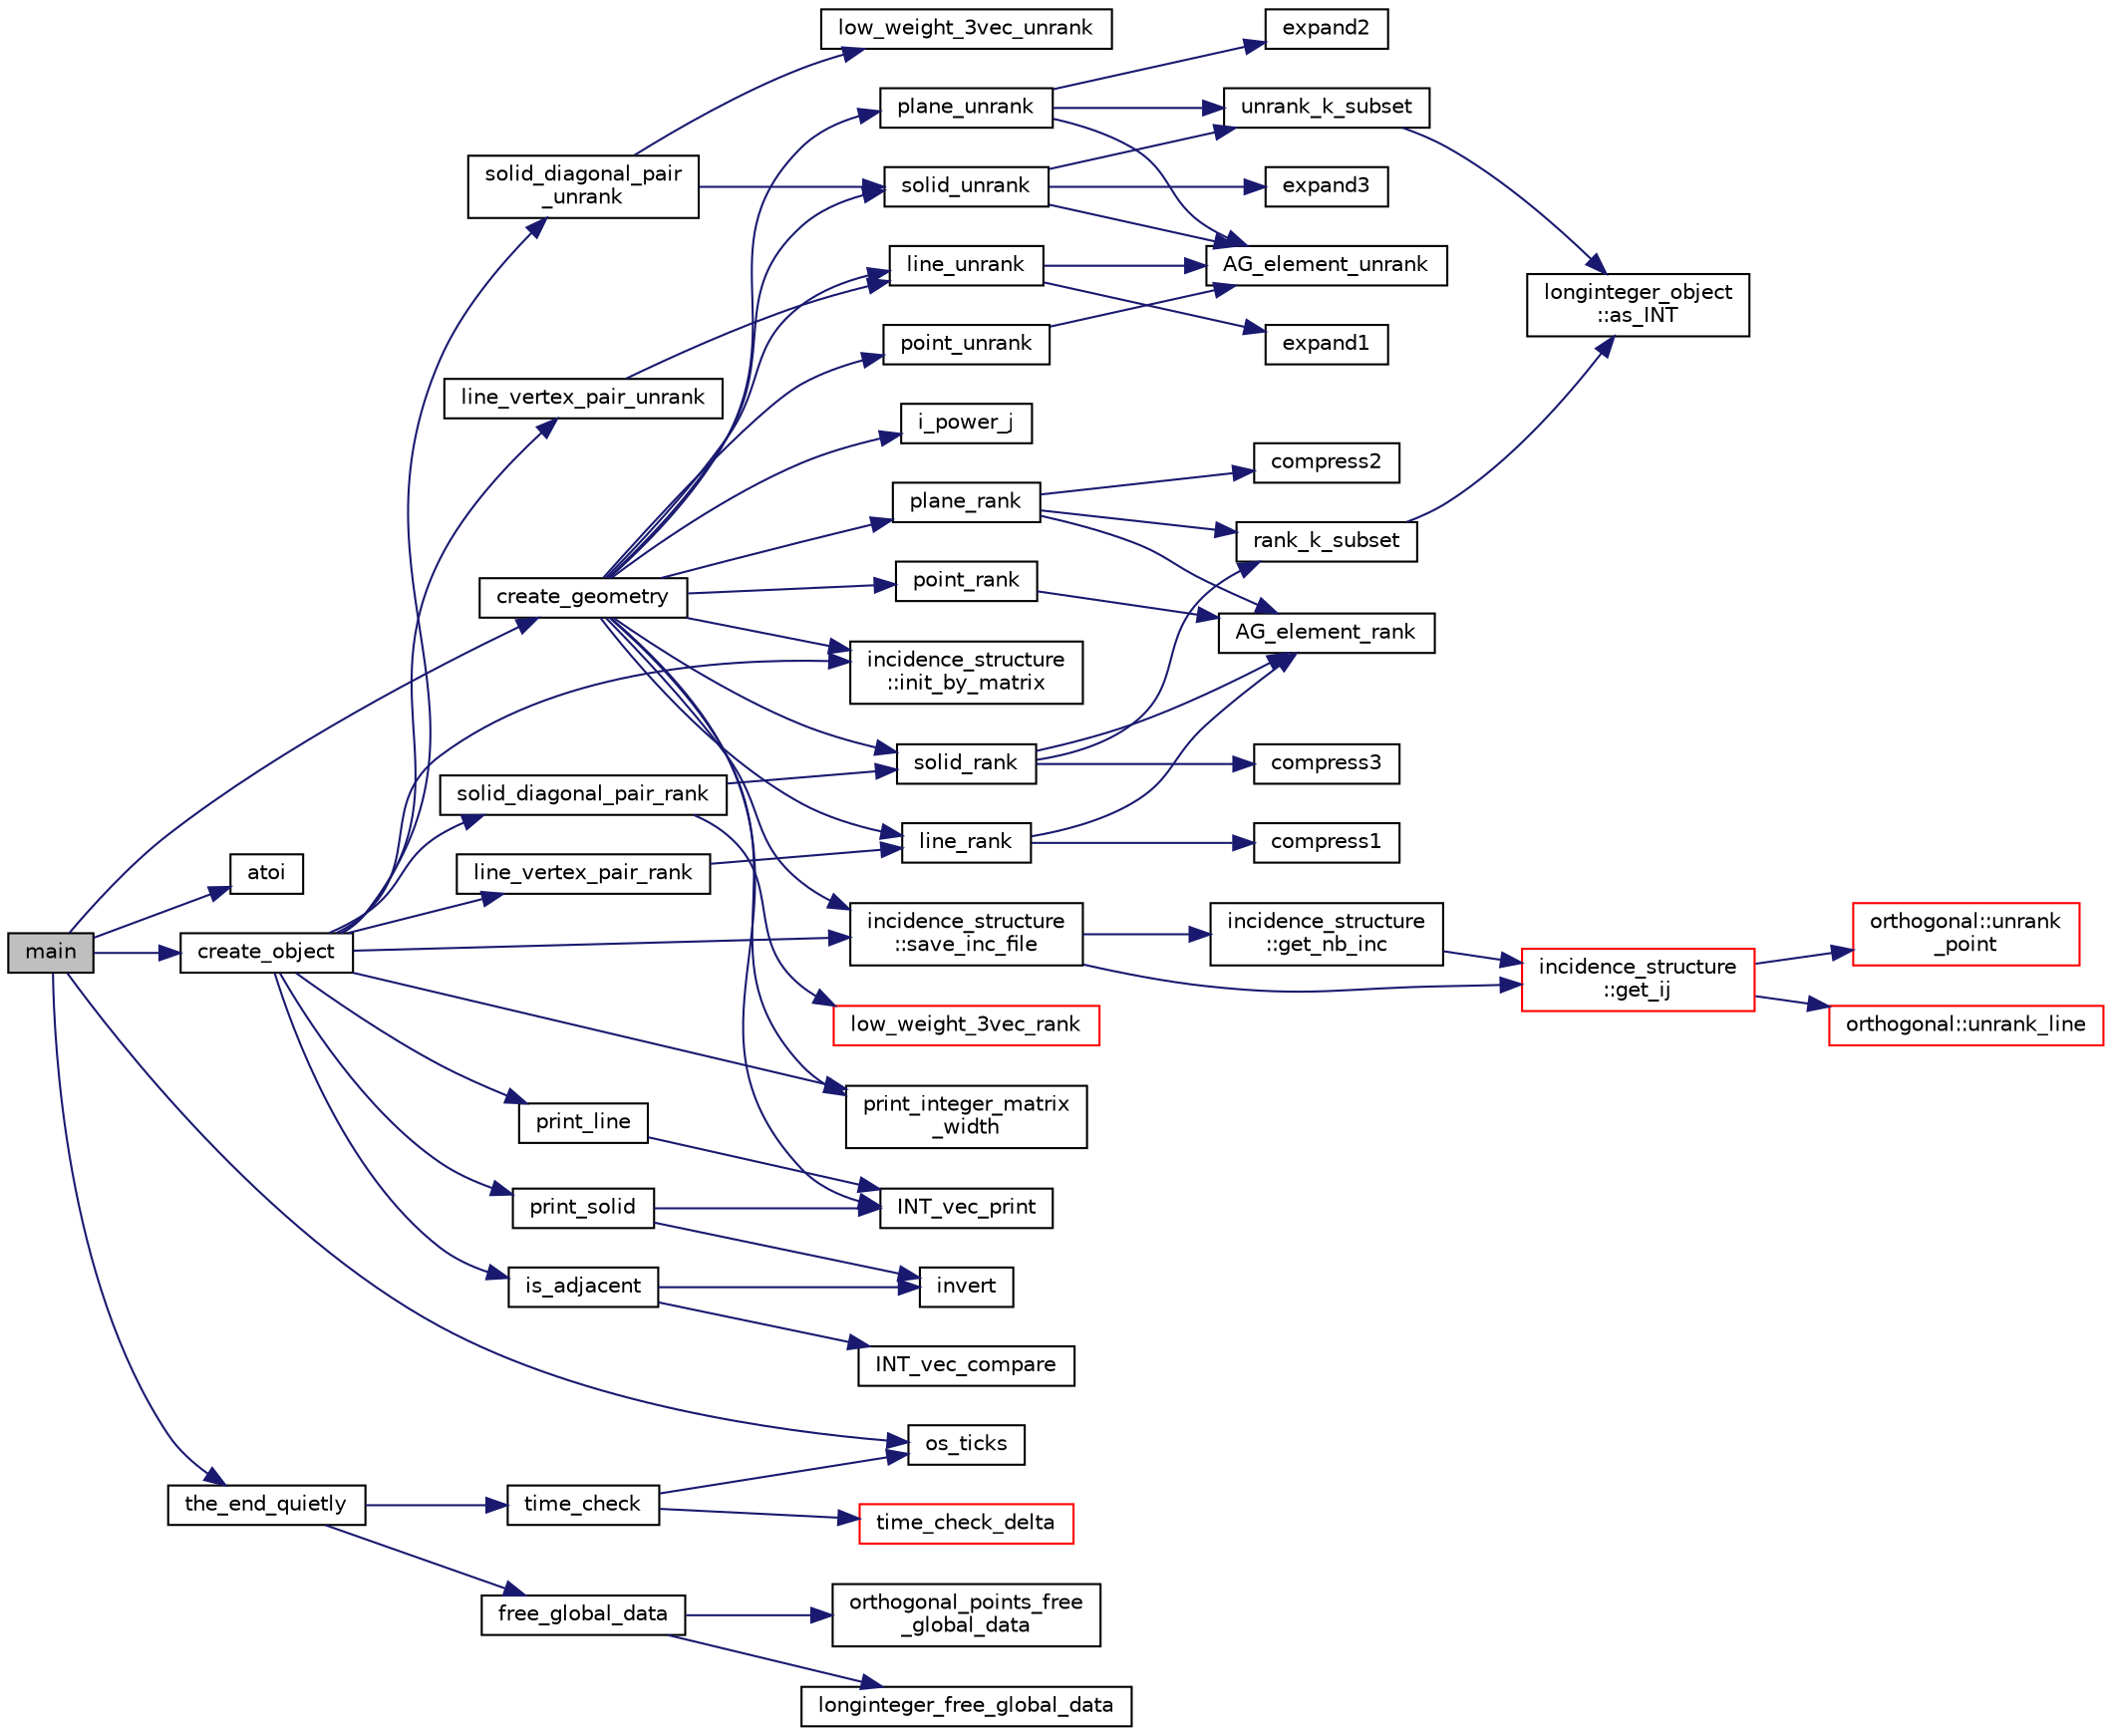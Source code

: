 digraph "main"
{
  edge [fontname="Helvetica",fontsize="10",labelfontname="Helvetica",labelfontsize="10"];
  node [fontname="Helvetica",fontsize="10",shape=record];
  rankdir="LR";
  Node450 [label="main",height=0.2,width=0.4,color="black", fillcolor="grey75", style="filled", fontcolor="black"];
  Node450 -> Node451 [color="midnightblue",fontsize="10",style="solid",fontname="Helvetica"];
  Node451 [label="os_ticks",height=0.2,width=0.4,color="black", fillcolor="white", style="filled",URL="$d5/db4/io__and__os_8h.html#a3da6d2b09e35d569adb7101dffcb5224"];
  Node450 -> Node452 [color="midnightblue",fontsize="10",style="solid",fontname="Helvetica"];
  Node452 [label="atoi",height=0.2,width=0.4,color="black", fillcolor="white", style="filled",URL="$d9/d60/discreta_8h.html#ad0ac71cbcb495289e474437d6b7d7fac"];
  Node450 -> Node453 [color="midnightblue",fontsize="10",style="solid",fontname="Helvetica"];
  Node453 [label="create_geometry",height=0.2,width=0.4,color="black", fillcolor="white", style="filled",URL="$de/d10/hamming_8_c.html#abb255fb19bad84799f04dcf4ffddb57b"];
  Node453 -> Node454 [color="midnightblue",fontsize="10",style="solid",fontname="Helvetica"];
  Node454 [label="i_power_j",height=0.2,width=0.4,color="black", fillcolor="white", style="filled",URL="$de/dc5/algebra__and__number__theory_8h.html#a39b321523e8957d701618bb5cac542b5"];
  Node453 -> Node455 [color="midnightblue",fontsize="10",style="solid",fontname="Helvetica"];
  Node455 [label="line_unrank",height=0.2,width=0.4,color="black", fillcolor="white", style="filled",URL="$de/d10/hamming_8_c.html#a41c3e29e7c7fe4fb5416200d4f81a494"];
  Node455 -> Node456 [color="midnightblue",fontsize="10",style="solid",fontname="Helvetica"];
  Node456 [label="AG_element_unrank",height=0.2,width=0.4,color="black", fillcolor="white", style="filled",URL="$d4/d67/geometry_8h.html#a4a33b86c87b2879b97cfa1327abe2885"];
  Node455 -> Node457 [color="midnightblue",fontsize="10",style="solid",fontname="Helvetica"];
  Node457 [label="expand1",height=0.2,width=0.4,color="black", fillcolor="white", style="filled",URL="$de/d10/hamming_8_c.html#a36f1646c24ad2598cc12104f90fceea1"];
  Node453 -> Node458 [color="midnightblue",fontsize="10",style="solid",fontname="Helvetica"];
  Node458 [label="INT_vec_print",height=0.2,width=0.4,color="black", fillcolor="white", style="filled",URL="$df/dbf/sajeeb_8_c.html#a79a5901af0b47dd0d694109543c027fe"];
  Node453 -> Node459 [color="midnightblue",fontsize="10",style="solid",fontname="Helvetica"];
  Node459 [label="line_rank",height=0.2,width=0.4,color="black", fillcolor="white", style="filled",URL="$de/d10/hamming_8_c.html#a43afe3532246cd80d7266ade573e644a"];
  Node459 -> Node460 [color="midnightblue",fontsize="10",style="solid",fontname="Helvetica"];
  Node460 [label="compress1",height=0.2,width=0.4,color="black", fillcolor="white", style="filled",URL="$de/d10/hamming_8_c.html#a356787ba08a6c14f9a76b3a4222d18fc"];
  Node459 -> Node461 [color="midnightblue",fontsize="10",style="solid",fontname="Helvetica"];
  Node461 [label="AG_element_rank",height=0.2,width=0.4,color="black", fillcolor="white", style="filled",URL="$d4/d67/geometry_8h.html#ab2ac908d07dd8038fd996e26bdc75c17"];
  Node453 -> Node462 [color="midnightblue",fontsize="10",style="solid",fontname="Helvetica"];
  Node462 [label="plane_unrank",height=0.2,width=0.4,color="black", fillcolor="white", style="filled",URL="$de/d10/hamming_8_c.html#adb5495f3cdf8309495761e329605b56e"];
  Node462 -> Node463 [color="midnightblue",fontsize="10",style="solid",fontname="Helvetica"];
  Node463 [label="unrank_k_subset",height=0.2,width=0.4,color="black", fillcolor="white", style="filled",URL="$d2/d7c/combinatorics_8_c.html#a709dbec12f4da5bb02b9352d45a2c77d"];
  Node463 -> Node464 [color="midnightblue",fontsize="10",style="solid",fontname="Helvetica"];
  Node464 [label="longinteger_object\l::as_INT",height=0.2,width=0.4,color="black", fillcolor="white", style="filled",URL="$dd/d7e/classlonginteger__object.html#afb992d4679a6741acc63c8bcba27971e"];
  Node462 -> Node456 [color="midnightblue",fontsize="10",style="solid",fontname="Helvetica"];
  Node462 -> Node465 [color="midnightblue",fontsize="10",style="solid",fontname="Helvetica"];
  Node465 [label="expand2",height=0.2,width=0.4,color="black", fillcolor="white", style="filled",URL="$de/d10/hamming_8_c.html#a0c34324947fe1f4cd8548865892c12bc"];
  Node453 -> Node466 [color="midnightblue",fontsize="10",style="solid",fontname="Helvetica"];
  Node466 [label="plane_rank",height=0.2,width=0.4,color="black", fillcolor="white", style="filled",URL="$de/d10/hamming_8_c.html#acfecf66be342ea15d6ee6117385e506e"];
  Node466 -> Node467 [color="midnightblue",fontsize="10",style="solid",fontname="Helvetica"];
  Node467 [label="rank_k_subset",height=0.2,width=0.4,color="black", fillcolor="white", style="filled",URL="$d2/d7c/combinatorics_8_c.html#a8ec9127fb82ee9dfa337c897c7060a57"];
  Node467 -> Node464 [color="midnightblue",fontsize="10",style="solid",fontname="Helvetica"];
  Node466 -> Node468 [color="midnightblue",fontsize="10",style="solid",fontname="Helvetica"];
  Node468 [label="compress2",height=0.2,width=0.4,color="black", fillcolor="white", style="filled",URL="$de/d10/hamming_8_c.html#ab11cc7b9f199077fcc8321fa36083646"];
  Node466 -> Node461 [color="midnightblue",fontsize="10",style="solid",fontname="Helvetica"];
  Node453 -> Node469 [color="midnightblue",fontsize="10",style="solid",fontname="Helvetica"];
  Node469 [label="solid_unrank",height=0.2,width=0.4,color="black", fillcolor="white", style="filled",URL="$de/d10/hamming_8_c.html#ae8486b0f2df6bfbb6fd8d039cd2291a9"];
  Node469 -> Node463 [color="midnightblue",fontsize="10",style="solid",fontname="Helvetica"];
  Node469 -> Node456 [color="midnightblue",fontsize="10",style="solid",fontname="Helvetica"];
  Node469 -> Node470 [color="midnightblue",fontsize="10",style="solid",fontname="Helvetica"];
  Node470 [label="expand3",height=0.2,width=0.4,color="black", fillcolor="white", style="filled",URL="$de/d10/hamming_8_c.html#a965946cb0a131153ea37be3b465fa0f0"];
  Node453 -> Node471 [color="midnightblue",fontsize="10",style="solid",fontname="Helvetica"];
  Node471 [label="solid_rank",height=0.2,width=0.4,color="black", fillcolor="white", style="filled",URL="$de/d10/hamming_8_c.html#ab38ee82dcc42663cf6693b24cb65c823"];
  Node471 -> Node467 [color="midnightblue",fontsize="10",style="solid",fontname="Helvetica"];
  Node471 -> Node472 [color="midnightblue",fontsize="10",style="solid",fontname="Helvetica"];
  Node472 [label="compress3",height=0.2,width=0.4,color="black", fillcolor="white", style="filled",URL="$de/d10/hamming_8_c.html#a54840f3524ad91e49e250772ed32b96f"];
  Node471 -> Node461 [color="midnightblue",fontsize="10",style="solid",fontname="Helvetica"];
  Node453 -> Node473 [color="midnightblue",fontsize="10",style="solid",fontname="Helvetica"];
  Node473 [label="point_rank",height=0.2,width=0.4,color="black", fillcolor="white", style="filled",URL="$de/d10/hamming_8_c.html#a37ec36e73419b1006f1e9e6d75b92c49"];
  Node473 -> Node461 [color="midnightblue",fontsize="10",style="solid",fontname="Helvetica"];
  Node453 -> Node474 [color="midnightblue",fontsize="10",style="solid",fontname="Helvetica"];
  Node474 [label="print_integer_matrix\l_width",height=0.2,width=0.4,color="black", fillcolor="white", style="filled",URL="$d5/db4/io__and__os_8h.html#aa78f3e73fc2179251bd15adbcc31573f"];
  Node453 -> Node475 [color="midnightblue",fontsize="10",style="solid",fontname="Helvetica"];
  Node475 [label="incidence_structure\l::init_by_matrix",height=0.2,width=0.4,color="black", fillcolor="white", style="filled",URL="$da/d8a/classincidence__structure.html#a3f4fea622872e3e0f50698abca967561"];
  Node453 -> Node476 [color="midnightblue",fontsize="10",style="solid",fontname="Helvetica"];
  Node476 [label="incidence_structure\l::save_inc_file",height=0.2,width=0.4,color="black", fillcolor="white", style="filled",URL="$da/d8a/classincidence__structure.html#a4fd15671d6a99a4cae34a24e3c0b7705"];
  Node476 -> Node477 [color="midnightblue",fontsize="10",style="solid",fontname="Helvetica"];
  Node477 [label="incidence_structure\l::get_nb_inc",height=0.2,width=0.4,color="black", fillcolor="white", style="filled",URL="$da/d8a/classincidence__structure.html#acdc1d5ce64ece8aefa6bcc7656ed932c"];
  Node477 -> Node478 [color="midnightblue",fontsize="10",style="solid",fontname="Helvetica"];
  Node478 [label="incidence_structure\l::get_ij",height=0.2,width=0.4,color="red", fillcolor="white", style="filled",URL="$da/d8a/classincidence__structure.html#a5ee9b327bdd0c2714cadff040a4c4678"];
  Node478 -> Node479 [color="midnightblue",fontsize="10",style="solid",fontname="Helvetica"];
  Node479 [label="orthogonal::unrank\l_point",height=0.2,width=0.4,color="red", fillcolor="white", style="filled",URL="$d7/daa/classorthogonal.html#ab655117100f7c66c19817b84ac5ac0a0"];
  Node478 -> Node501 [color="midnightblue",fontsize="10",style="solid",fontname="Helvetica"];
  Node501 [label="orthogonal::unrank_line",height=0.2,width=0.4,color="red", fillcolor="white", style="filled",URL="$d7/daa/classorthogonal.html#a27fec576f6e11b80dd4503fa3cf7611e"];
  Node476 -> Node478 [color="midnightblue",fontsize="10",style="solid",fontname="Helvetica"];
  Node453 -> Node599 [color="midnightblue",fontsize="10",style="solid",fontname="Helvetica"];
  Node599 [label="point_unrank",height=0.2,width=0.4,color="black", fillcolor="white", style="filled",URL="$de/d10/hamming_8_c.html#ad44223e4ca85593538941d2d02d59eff"];
  Node599 -> Node456 [color="midnightblue",fontsize="10",style="solid",fontname="Helvetica"];
  Node450 -> Node600 [color="midnightblue",fontsize="10",style="solid",fontname="Helvetica"];
  Node600 [label="create_object",height=0.2,width=0.4,color="black", fillcolor="white", style="filled",URL="$de/d10/hamming_8_c.html#a290a0a0fa4965131997904ad9fe1840b"];
  Node600 -> Node601 [color="midnightblue",fontsize="10",style="solid",fontname="Helvetica"];
  Node601 [label="solid_diagonal_pair\l_unrank",height=0.2,width=0.4,color="black", fillcolor="white", style="filled",URL="$de/d10/hamming_8_c.html#a5d57b4de506bae7edef768fbf327ef40"];
  Node601 -> Node602 [color="midnightblue",fontsize="10",style="solid",fontname="Helvetica"];
  Node602 [label="low_weight_3vec_unrank",height=0.2,width=0.4,color="black", fillcolor="white", style="filled",URL="$de/d10/hamming_8_c.html#a1398a45306d2ca08a82acf0587f6302e"];
  Node601 -> Node469 [color="midnightblue",fontsize="10",style="solid",fontname="Helvetica"];
  Node600 -> Node474 [color="midnightblue",fontsize="10",style="solid",fontname="Helvetica"];
  Node600 -> Node603 [color="midnightblue",fontsize="10",style="solid",fontname="Helvetica"];
  Node603 [label="line_vertex_pair_unrank",height=0.2,width=0.4,color="black", fillcolor="white", style="filled",URL="$de/d10/hamming_8_c.html#aa61f2206e2b10536583703704f1bf4ea"];
  Node603 -> Node455 [color="midnightblue",fontsize="10",style="solid",fontname="Helvetica"];
  Node600 -> Node604 [color="midnightblue",fontsize="10",style="solid",fontname="Helvetica"];
  Node604 [label="is_adjacent",height=0.2,width=0.4,color="black", fillcolor="white", style="filled",URL="$de/d10/hamming_8_c.html#a48eceff252fd58a4a334493420b4f05f"];
  Node604 -> Node514 [color="midnightblue",fontsize="10",style="solid",fontname="Helvetica"];
  Node514 [label="INT_vec_compare",height=0.2,width=0.4,color="black", fillcolor="white", style="filled",URL="$d5/de2/foundations_2data__structures_2data__structures_8h.html#ac1a17fca23fb4a338aef8547a4c2fded"];
  Node604 -> Node605 [color="midnightblue",fontsize="10",style="solid",fontname="Helvetica"];
  Node605 [label="invert",height=0.2,width=0.4,color="black", fillcolor="white", style="filled",URL="$de/d10/hamming_8_c.html#a62e41f114dbb38cabcfe808800b75839"];
  Node600 -> Node606 [color="midnightblue",fontsize="10",style="solid",fontname="Helvetica"];
  Node606 [label="print_solid",height=0.2,width=0.4,color="black", fillcolor="white", style="filled",URL="$de/d10/hamming_8_c.html#a09fb17dc14df1d82b6c0aad094d47ad0"];
  Node606 -> Node458 [color="midnightblue",fontsize="10",style="solid",fontname="Helvetica"];
  Node606 -> Node605 [color="midnightblue",fontsize="10",style="solid",fontname="Helvetica"];
  Node600 -> Node607 [color="midnightblue",fontsize="10",style="solid",fontname="Helvetica"];
  Node607 [label="print_line",height=0.2,width=0.4,color="black", fillcolor="white", style="filled",URL="$de/d10/hamming_8_c.html#ad20d3c9c9c1238a35ca198845dc05dd1"];
  Node607 -> Node458 [color="midnightblue",fontsize="10",style="solid",fontname="Helvetica"];
  Node600 -> Node475 [color="midnightblue",fontsize="10",style="solid",fontname="Helvetica"];
  Node600 -> Node476 [color="midnightblue",fontsize="10",style="solid",fontname="Helvetica"];
  Node600 -> Node608 [color="midnightblue",fontsize="10",style="solid",fontname="Helvetica"];
  Node608 [label="solid_diagonal_pair_rank",height=0.2,width=0.4,color="black", fillcolor="white", style="filled",URL="$de/d10/hamming_8_c.html#a2e8b2e1c3009d80a56f3b7ef448baccf"];
  Node608 -> Node609 [color="midnightblue",fontsize="10",style="solid",fontname="Helvetica"];
  Node609 [label="low_weight_3vec_rank",height=0.2,width=0.4,color="red", fillcolor="white", style="filled",URL="$de/d10/hamming_8_c.html#a6cc4cd70ff28125a25c4285d21d17c65"];
  Node608 -> Node471 [color="midnightblue",fontsize="10",style="solid",fontname="Helvetica"];
  Node600 -> Node611 [color="midnightblue",fontsize="10",style="solid",fontname="Helvetica"];
  Node611 [label="line_vertex_pair_rank",height=0.2,width=0.4,color="black", fillcolor="white", style="filled",URL="$de/d10/hamming_8_c.html#aae5c0d65c1dc0b34d6e79c3c44623e67"];
  Node611 -> Node459 [color="midnightblue",fontsize="10",style="solid",fontname="Helvetica"];
  Node450 -> Node612 [color="midnightblue",fontsize="10",style="solid",fontname="Helvetica"];
  Node612 [label="the_end_quietly",height=0.2,width=0.4,color="black", fillcolor="white", style="filled",URL="$d9/d60/discreta_8h.html#a4a9acf1e6b9ac9542ac082d98225981a"];
  Node612 -> Node613 [color="midnightblue",fontsize="10",style="solid",fontname="Helvetica"];
  Node613 [label="free_global_data",height=0.2,width=0.4,color="black", fillcolor="white", style="filled",URL="$d3/dfb/discreta__global_8_c.html#a6bd9eb050090f8cf1e92db88a459cc28"];
  Node613 -> Node614 [color="midnightblue",fontsize="10",style="solid",fontname="Helvetica"];
  Node614 [label="orthogonal_points_free\l_global_data",height=0.2,width=0.4,color="black", fillcolor="white", style="filled",URL="$d4/d67/geometry_8h.html#a9ff48c751a12182f1cc6ee384f80aa0b"];
  Node613 -> Node615 [color="midnightblue",fontsize="10",style="solid",fontname="Helvetica"];
  Node615 [label="longinteger_free_global_data",height=0.2,width=0.4,color="black", fillcolor="white", style="filled",URL="$de/dc5/algebra__and__number__theory_8h.html#a6160ced6b3ffc2765c111f7d4f94ed42"];
  Node612 -> Node616 [color="midnightblue",fontsize="10",style="solid",fontname="Helvetica"];
  Node616 [label="time_check",height=0.2,width=0.4,color="black", fillcolor="white", style="filled",URL="$d9/d60/discreta_8h.html#a04d64356f0c7cb798e55daec998c527e"];
  Node616 -> Node451 [color="midnightblue",fontsize="10",style="solid",fontname="Helvetica"];
  Node616 -> Node617 [color="midnightblue",fontsize="10",style="solid",fontname="Helvetica"];
  Node617 [label="time_check_delta",height=0.2,width=0.4,color="red", fillcolor="white", style="filled",URL="$d3/d72/global_8_c.html#a89a8565e34c7dcbb97180cd6af7454a1"];
}
